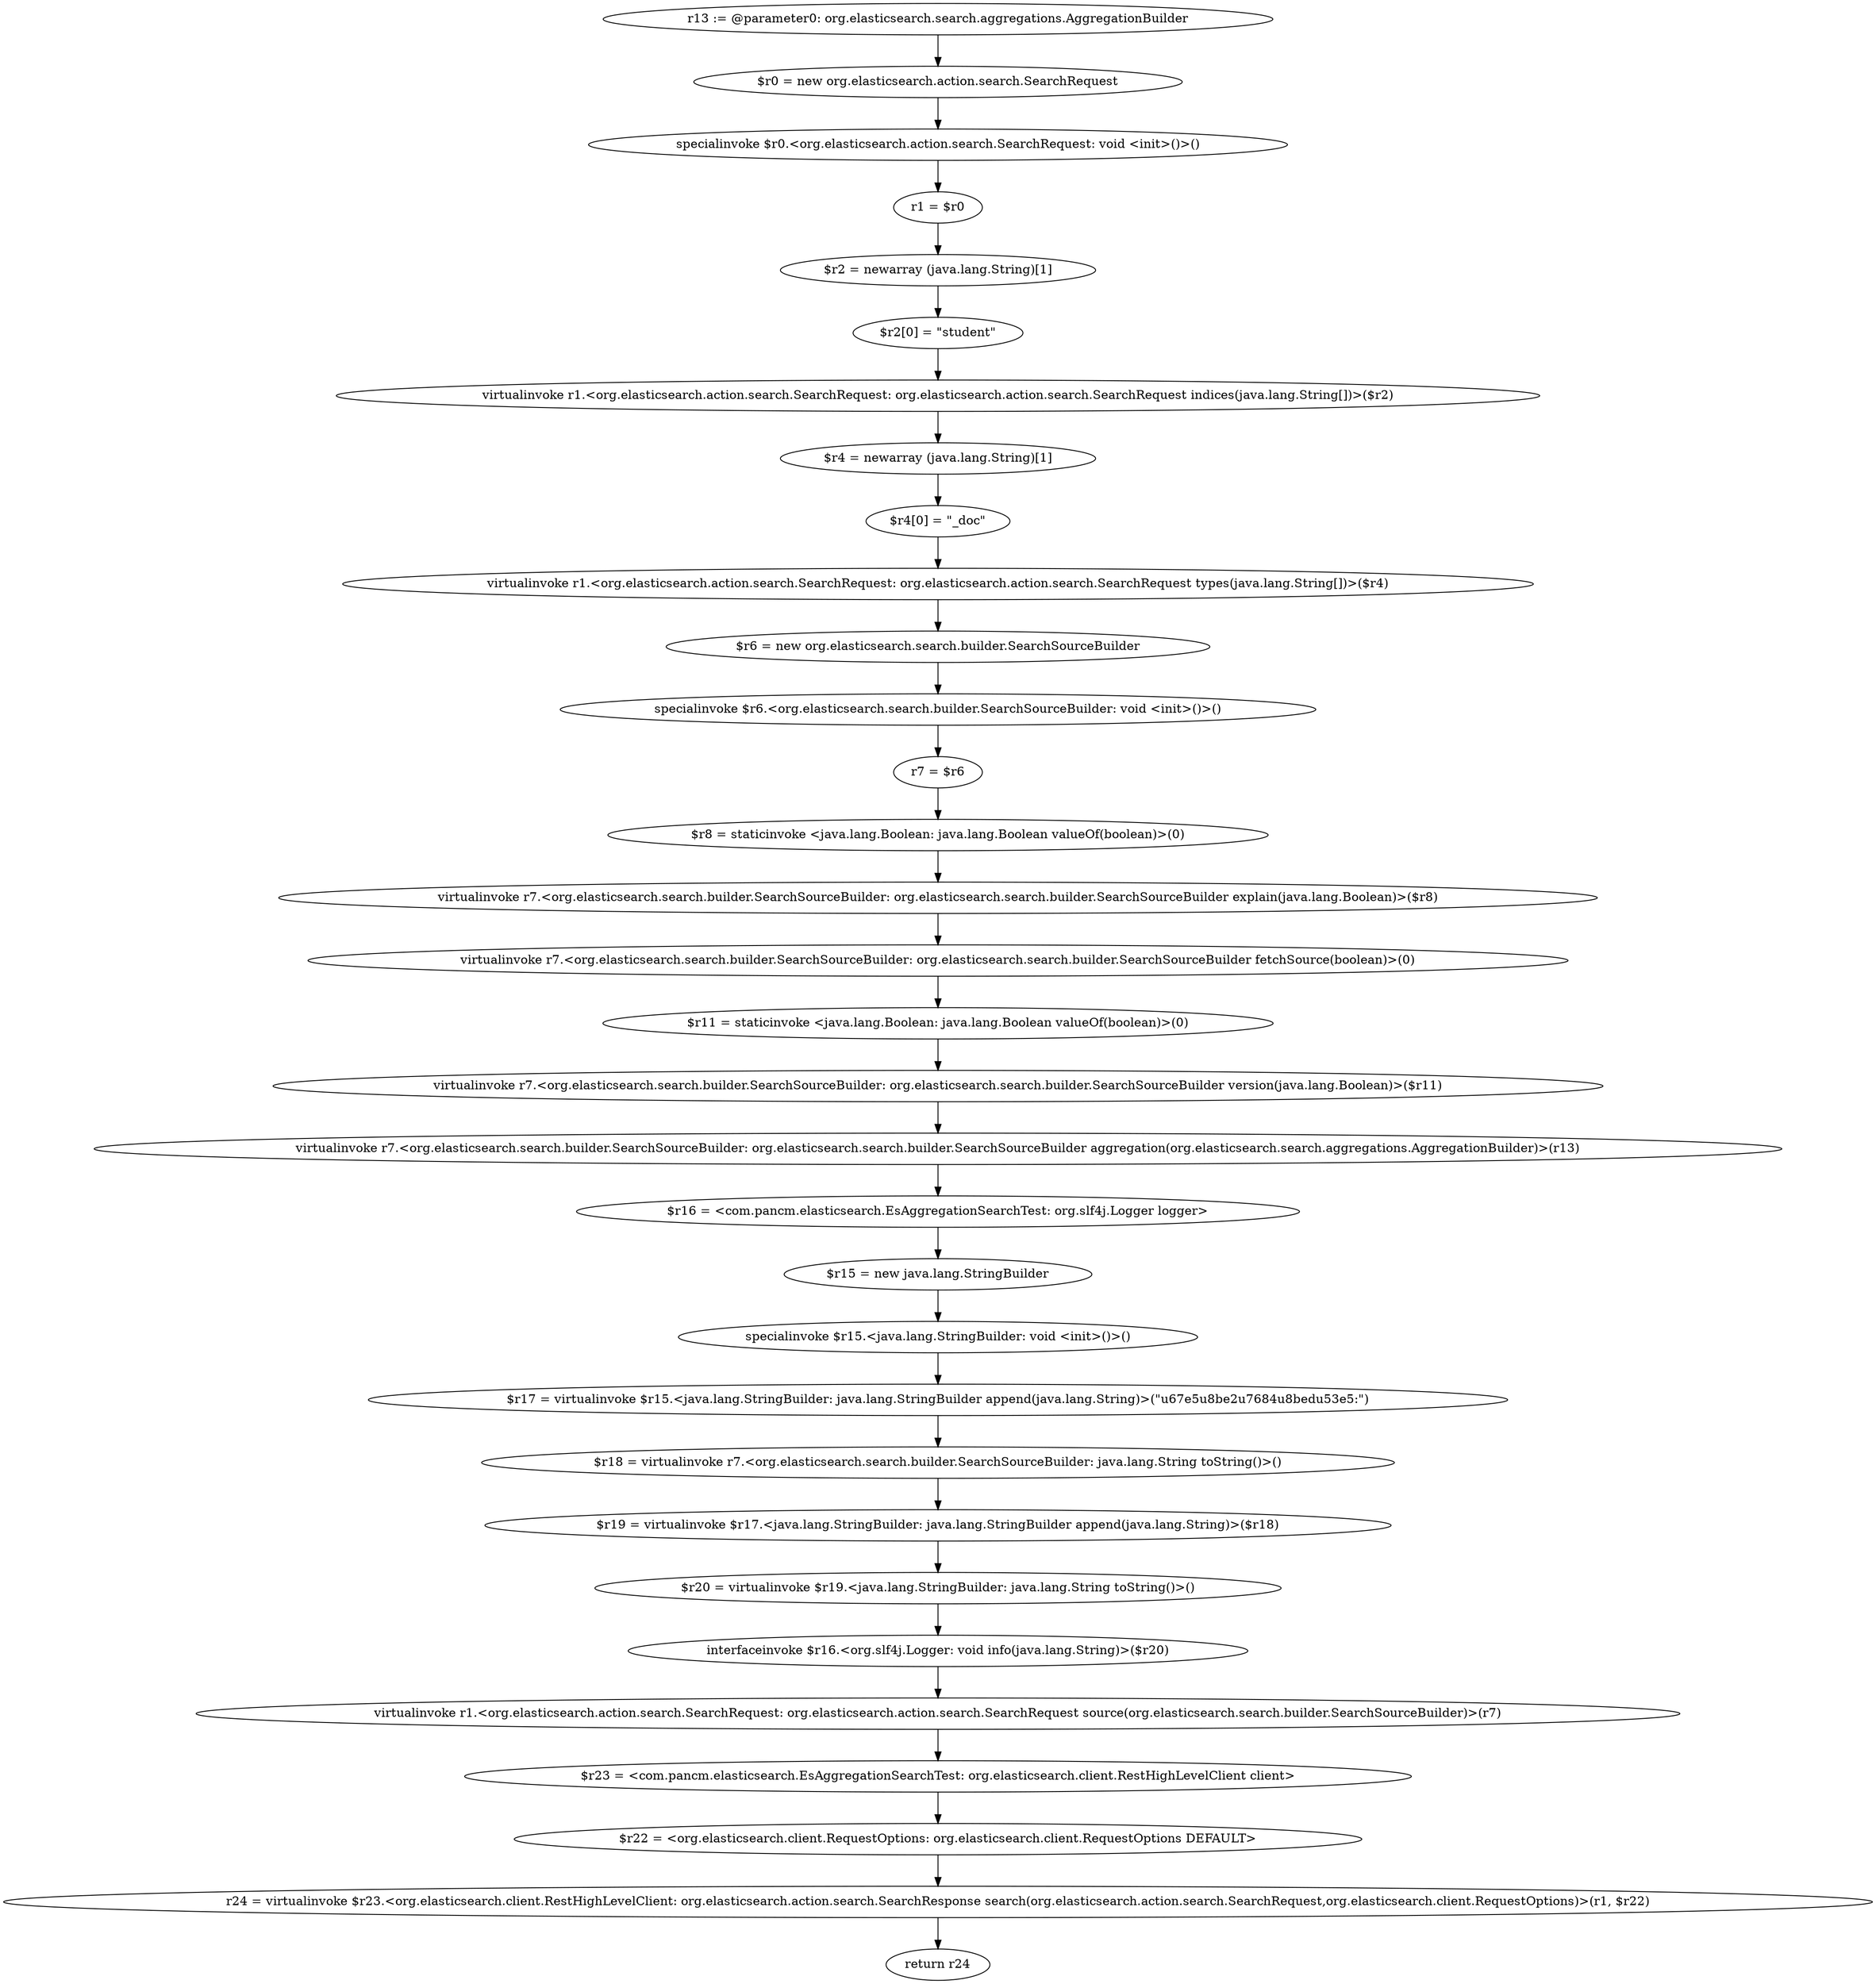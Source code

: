digraph "unitGraph" {
    "r13 := @parameter0: org.elasticsearch.search.aggregations.AggregationBuilder"
    "$r0 = new org.elasticsearch.action.search.SearchRequest"
    "specialinvoke $r0.<org.elasticsearch.action.search.SearchRequest: void <init>()>()"
    "r1 = $r0"
    "$r2 = newarray (java.lang.String)[1]"
    "$r2[0] = \"student\""
    "virtualinvoke r1.<org.elasticsearch.action.search.SearchRequest: org.elasticsearch.action.search.SearchRequest indices(java.lang.String[])>($r2)"
    "$r4 = newarray (java.lang.String)[1]"
    "$r4[0] = \"_doc\""
    "virtualinvoke r1.<org.elasticsearch.action.search.SearchRequest: org.elasticsearch.action.search.SearchRequest types(java.lang.String[])>($r4)"
    "$r6 = new org.elasticsearch.search.builder.SearchSourceBuilder"
    "specialinvoke $r6.<org.elasticsearch.search.builder.SearchSourceBuilder: void <init>()>()"
    "r7 = $r6"
    "$r8 = staticinvoke <java.lang.Boolean: java.lang.Boolean valueOf(boolean)>(0)"
    "virtualinvoke r7.<org.elasticsearch.search.builder.SearchSourceBuilder: org.elasticsearch.search.builder.SearchSourceBuilder explain(java.lang.Boolean)>($r8)"
    "virtualinvoke r7.<org.elasticsearch.search.builder.SearchSourceBuilder: org.elasticsearch.search.builder.SearchSourceBuilder fetchSource(boolean)>(0)"
    "$r11 = staticinvoke <java.lang.Boolean: java.lang.Boolean valueOf(boolean)>(0)"
    "virtualinvoke r7.<org.elasticsearch.search.builder.SearchSourceBuilder: org.elasticsearch.search.builder.SearchSourceBuilder version(java.lang.Boolean)>($r11)"
    "virtualinvoke r7.<org.elasticsearch.search.builder.SearchSourceBuilder: org.elasticsearch.search.builder.SearchSourceBuilder aggregation(org.elasticsearch.search.aggregations.AggregationBuilder)>(r13)"
    "$r16 = <com.pancm.elasticsearch.EsAggregationSearchTest: org.slf4j.Logger logger>"
    "$r15 = new java.lang.StringBuilder"
    "specialinvoke $r15.<java.lang.StringBuilder: void <init>()>()"
    "$r17 = virtualinvoke $r15.<java.lang.StringBuilder: java.lang.StringBuilder append(java.lang.String)>(\"\u67e5\u8be2\u7684\u8bed\u53e5:\")"
    "$r18 = virtualinvoke r7.<org.elasticsearch.search.builder.SearchSourceBuilder: java.lang.String toString()>()"
    "$r19 = virtualinvoke $r17.<java.lang.StringBuilder: java.lang.StringBuilder append(java.lang.String)>($r18)"
    "$r20 = virtualinvoke $r19.<java.lang.StringBuilder: java.lang.String toString()>()"
    "interfaceinvoke $r16.<org.slf4j.Logger: void info(java.lang.String)>($r20)"
    "virtualinvoke r1.<org.elasticsearch.action.search.SearchRequest: org.elasticsearch.action.search.SearchRequest source(org.elasticsearch.search.builder.SearchSourceBuilder)>(r7)"
    "$r23 = <com.pancm.elasticsearch.EsAggregationSearchTest: org.elasticsearch.client.RestHighLevelClient client>"
    "$r22 = <org.elasticsearch.client.RequestOptions: org.elasticsearch.client.RequestOptions DEFAULT>"
    "r24 = virtualinvoke $r23.<org.elasticsearch.client.RestHighLevelClient: org.elasticsearch.action.search.SearchResponse search(org.elasticsearch.action.search.SearchRequest,org.elasticsearch.client.RequestOptions)>(r1, $r22)"
    "return r24"
    "r13 := @parameter0: org.elasticsearch.search.aggregations.AggregationBuilder"->"$r0 = new org.elasticsearch.action.search.SearchRequest";
    "$r0 = new org.elasticsearch.action.search.SearchRequest"->"specialinvoke $r0.<org.elasticsearch.action.search.SearchRequest: void <init>()>()";
    "specialinvoke $r0.<org.elasticsearch.action.search.SearchRequest: void <init>()>()"->"r1 = $r0";
    "r1 = $r0"->"$r2 = newarray (java.lang.String)[1]";
    "$r2 = newarray (java.lang.String)[1]"->"$r2[0] = \"student\"";
    "$r2[0] = \"student\""->"virtualinvoke r1.<org.elasticsearch.action.search.SearchRequest: org.elasticsearch.action.search.SearchRequest indices(java.lang.String[])>($r2)";
    "virtualinvoke r1.<org.elasticsearch.action.search.SearchRequest: org.elasticsearch.action.search.SearchRequest indices(java.lang.String[])>($r2)"->"$r4 = newarray (java.lang.String)[1]";
    "$r4 = newarray (java.lang.String)[1]"->"$r4[0] = \"_doc\"";
    "$r4[0] = \"_doc\""->"virtualinvoke r1.<org.elasticsearch.action.search.SearchRequest: org.elasticsearch.action.search.SearchRequest types(java.lang.String[])>($r4)";
    "virtualinvoke r1.<org.elasticsearch.action.search.SearchRequest: org.elasticsearch.action.search.SearchRequest types(java.lang.String[])>($r4)"->"$r6 = new org.elasticsearch.search.builder.SearchSourceBuilder";
    "$r6 = new org.elasticsearch.search.builder.SearchSourceBuilder"->"specialinvoke $r6.<org.elasticsearch.search.builder.SearchSourceBuilder: void <init>()>()";
    "specialinvoke $r6.<org.elasticsearch.search.builder.SearchSourceBuilder: void <init>()>()"->"r7 = $r6";
    "r7 = $r6"->"$r8 = staticinvoke <java.lang.Boolean: java.lang.Boolean valueOf(boolean)>(0)";
    "$r8 = staticinvoke <java.lang.Boolean: java.lang.Boolean valueOf(boolean)>(0)"->"virtualinvoke r7.<org.elasticsearch.search.builder.SearchSourceBuilder: org.elasticsearch.search.builder.SearchSourceBuilder explain(java.lang.Boolean)>($r8)";
    "virtualinvoke r7.<org.elasticsearch.search.builder.SearchSourceBuilder: org.elasticsearch.search.builder.SearchSourceBuilder explain(java.lang.Boolean)>($r8)"->"virtualinvoke r7.<org.elasticsearch.search.builder.SearchSourceBuilder: org.elasticsearch.search.builder.SearchSourceBuilder fetchSource(boolean)>(0)";
    "virtualinvoke r7.<org.elasticsearch.search.builder.SearchSourceBuilder: org.elasticsearch.search.builder.SearchSourceBuilder fetchSource(boolean)>(0)"->"$r11 = staticinvoke <java.lang.Boolean: java.lang.Boolean valueOf(boolean)>(0)";
    "$r11 = staticinvoke <java.lang.Boolean: java.lang.Boolean valueOf(boolean)>(0)"->"virtualinvoke r7.<org.elasticsearch.search.builder.SearchSourceBuilder: org.elasticsearch.search.builder.SearchSourceBuilder version(java.lang.Boolean)>($r11)";
    "virtualinvoke r7.<org.elasticsearch.search.builder.SearchSourceBuilder: org.elasticsearch.search.builder.SearchSourceBuilder version(java.lang.Boolean)>($r11)"->"virtualinvoke r7.<org.elasticsearch.search.builder.SearchSourceBuilder: org.elasticsearch.search.builder.SearchSourceBuilder aggregation(org.elasticsearch.search.aggregations.AggregationBuilder)>(r13)";
    "virtualinvoke r7.<org.elasticsearch.search.builder.SearchSourceBuilder: org.elasticsearch.search.builder.SearchSourceBuilder aggregation(org.elasticsearch.search.aggregations.AggregationBuilder)>(r13)"->"$r16 = <com.pancm.elasticsearch.EsAggregationSearchTest: org.slf4j.Logger logger>";
    "$r16 = <com.pancm.elasticsearch.EsAggregationSearchTest: org.slf4j.Logger logger>"->"$r15 = new java.lang.StringBuilder";
    "$r15 = new java.lang.StringBuilder"->"specialinvoke $r15.<java.lang.StringBuilder: void <init>()>()";
    "specialinvoke $r15.<java.lang.StringBuilder: void <init>()>()"->"$r17 = virtualinvoke $r15.<java.lang.StringBuilder: java.lang.StringBuilder append(java.lang.String)>(\"\u67e5\u8be2\u7684\u8bed\u53e5:\")";
    "$r17 = virtualinvoke $r15.<java.lang.StringBuilder: java.lang.StringBuilder append(java.lang.String)>(\"\u67e5\u8be2\u7684\u8bed\u53e5:\")"->"$r18 = virtualinvoke r7.<org.elasticsearch.search.builder.SearchSourceBuilder: java.lang.String toString()>()";
    "$r18 = virtualinvoke r7.<org.elasticsearch.search.builder.SearchSourceBuilder: java.lang.String toString()>()"->"$r19 = virtualinvoke $r17.<java.lang.StringBuilder: java.lang.StringBuilder append(java.lang.String)>($r18)";
    "$r19 = virtualinvoke $r17.<java.lang.StringBuilder: java.lang.StringBuilder append(java.lang.String)>($r18)"->"$r20 = virtualinvoke $r19.<java.lang.StringBuilder: java.lang.String toString()>()";
    "$r20 = virtualinvoke $r19.<java.lang.StringBuilder: java.lang.String toString()>()"->"interfaceinvoke $r16.<org.slf4j.Logger: void info(java.lang.String)>($r20)";
    "interfaceinvoke $r16.<org.slf4j.Logger: void info(java.lang.String)>($r20)"->"virtualinvoke r1.<org.elasticsearch.action.search.SearchRequest: org.elasticsearch.action.search.SearchRequest source(org.elasticsearch.search.builder.SearchSourceBuilder)>(r7)";
    "virtualinvoke r1.<org.elasticsearch.action.search.SearchRequest: org.elasticsearch.action.search.SearchRequest source(org.elasticsearch.search.builder.SearchSourceBuilder)>(r7)"->"$r23 = <com.pancm.elasticsearch.EsAggregationSearchTest: org.elasticsearch.client.RestHighLevelClient client>";
    "$r23 = <com.pancm.elasticsearch.EsAggregationSearchTest: org.elasticsearch.client.RestHighLevelClient client>"->"$r22 = <org.elasticsearch.client.RequestOptions: org.elasticsearch.client.RequestOptions DEFAULT>";
    "$r22 = <org.elasticsearch.client.RequestOptions: org.elasticsearch.client.RequestOptions DEFAULT>"->"r24 = virtualinvoke $r23.<org.elasticsearch.client.RestHighLevelClient: org.elasticsearch.action.search.SearchResponse search(org.elasticsearch.action.search.SearchRequest,org.elasticsearch.client.RequestOptions)>(r1, $r22)";
    "r24 = virtualinvoke $r23.<org.elasticsearch.client.RestHighLevelClient: org.elasticsearch.action.search.SearchResponse search(org.elasticsearch.action.search.SearchRequest,org.elasticsearch.client.RequestOptions)>(r1, $r22)"->"return r24";
}
